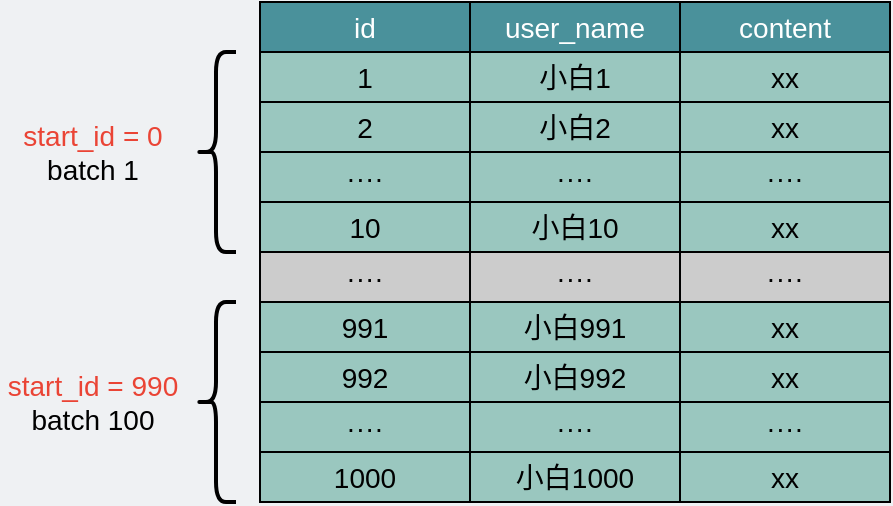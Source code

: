 <mxfile version="17.5.0" type="github">
  <diagram id="3228e29e-7158-1315-38df-8450db1d8a1d" name="Page-1">
    <mxGraphModel dx="1144" dy="-201" grid="0" gridSize="10" guides="1" tooltips="1" connect="1" arrows="1" fold="1" page="1" pageScale="1" pageWidth="500" pageHeight="300" background="#EFF1F3" math="0" shadow="0">
      <root>
        <mxCell id="0" />
        <mxCell id="1" parent="0" />
        <mxCell id="Wp8-4_sJjOrjRNukB6Yj-1" value="user_name" style="rounded=0;whiteSpace=wrap;html=1;fillColor=#4A919B;gradientColor=none;fontSize=14;fontColor=#FFFFFF;" parent="1" vertex="1">
          <mxGeometry x="246" y="925" width="105" height="25" as="geometry" />
        </mxCell>
        <mxCell id="Wp8-4_sJjOrjRNukB6Yj-2" value="content" style="rounded=0;whiteSpace=wrap;html=1;fillColor=#4A919B;gradientColor=none;fontSize=14;fontColor=#FFFFFF;" parent="1" vertex="1">
          <mxGeometry x="351" y="925" width="105" height="25" as="geometry" />
        </mxCell>
        <mxCell id="Wp8-4_sJjOrjRNukB6Yj-3" value="id" style="rounded=0;whiteSpace=wrap;html=1;fillColor=#4A919B;gradientColor=none;fontSize=14;fontColor=#FFFFFF;" parent="1" vertex="1">
          <mxGeometry x="141" y="925" width="105" height="25" as="geometry" />
        </mxCell>
        <mxCell id="Wp8-4_sJjOrjRNukB6Yj-4" value="小白1" style="rounded=0;whiteSpace=wrap;html=1;fillColor=#9AC7BF;gradientColor=none;fontSize=14;fontColor=#000000;" parent="1" vertex="1">
          <mxGeometry x="246" y="950" width="105" height="25" as="geometry" />
        </mxCell>
        <mxCell id="Wp8-4_sJjOrjRNukB6Yj-5" value="xx" style="rounded=0;whiteSpace=wrap;html=1;fillColor=#9AC7BF;gradientColor=none;fontSize=14;fontColor=#000000;" parent="1" vertex="1">
          <mxGeometry x="351" y="950" width="105" height="25" as="geometry" />
        </mxCell>
        <mxCell id="Wp8-4_sJjOrjRNukB6Yj-6" value="1" style="rounded=0;whiteSpace=wrap;html=1;fillColor=#9AC7BF;gradientColor=none;fontSize=14;fontColor=#000000;" parent="1" vertex="1">
          <mxGeometry x="141" y="950" width="105" height="25" as="geometry" />
        </mxCell>
        <mxCell id="Wp8-4_sJjOrjRNukB6Yj-7" value="小白2" style="rounded=0;whiteSpace=wrap;html=1;fillColor=#9AC7BF;gradientColor=none;fontSize=14;fontColor=#000000;" parent="1" vertex="1">
          <mxGeometry x="246" y="975" width="105" height="25" as="geometry" />
        </mxCell>
        <mxCell id="Wp8-4_sJjOrjRNukB6Yj-8" value="xx" style="rounded=0;whiteSpace=wrap;html=1;fillColor=#9AC7BF;gradientColor=none;fontSize=14;fontColor=#000000;" parent="1" vertex="1">
          <mxGeometry x="351" y="975" width="105" height="25" as="geometry" />
        </mxCell>
        <mxCell id="Wp8-4_sJjOrjRNukB6Yj-9" value="2" style="rounded=0;whiteSpace=wrap;html=1;fillColor=#9AC7BF;gradientColor=none;fontSize=14;fontColor=#000000;" parent="1" vertex="1">
          <mxGeometry x="141" y="975" width="105" height="25" as="geometry" />
        </mxCell>
        <mxCell id="Wp8-4_sJjOrjRNukB6Yj-10" value="····" style="rounded=0;whiteSpace=wrap;html=1;fillColor=#9AC7BF;gradientColor=none;fontSize=14;fontColor=#000000;" parent="1" vertex="1">
          <mxGeometry x="246" y="1000" width="105" height="25" as="geometry" />
        </mxCell>
        <mxCell id="Wp8-4_sJjOrjRNukB6Yj-11" value="····" style="rounded=0;whiteSpace=wrap;html=1;fillColor=#9AC7BF;gradientColor=none;fontSize=14;fontColor=#000000;" parent="1" vertex="1">
          <mxGeometry x="351" y="1000" width="105" height="25" as="geometry" />
        </mxCell>
        <mxCell id="Wp8-4_sJjOrjRNukB6Yj-12" value="····" style="rounded=0;whiteSpace=wrap;html=1;fillColor=#9AC7BF;gradientColor=none;fontSize=14;fontColor=#000000;" parent="1" vertex="1">
          <mxGeometry x="141" y="1000" width="105" height="25" as="geometry" />
        </mxCell>
        <mxCell id="Wp8-4_sJjOrjRNukB6Yj-13" value="小白10" style="rounded=0;whiteSpace=wrap;html=1;fillColor=#9AC7BF;gradientColor=none;fontSize=14;fontColor=#000000;" parent="1" vertex="1">
          <mxGeometry x="246" y="1025" width="105" height="25" as="geometry" />
        </mxCell>
        <mxCell id="Wp8-4_sJjOrjRNukB6Yj-14" value="xx" style="rounded=0;whiteSpace=wrap;html=1;fillColor=#9AC7BF;gradientColor=none;fontSize=14;fontColor=#000000;" parent="1" vertex="1">
          <mxGeometry x="351" y="1025" width="105" height="25" as="geometry" />
        </mxCell>
        <mxCell id="Wp8-4_sJjOrjRNukB6Yj-15" value="10" style="rounded=0;whiteSpace=wrap;html=1;fillColor=#9AC7BF;gradientColor=none;fontSize=14;fontColor=#000000;" parent="1" vertex="1">
          <mxGeometry x="141" y="1025" width="105" height="25" as="geometry" />
        </mxCell>
        <mxCell id="Wp8-4_sJjOrjRNukB6Yj-16" value="····" style="rounded=0;whiteSpace=wrap;html=1;fillColor=#CCCCCC;gradientColor=none;fontSize=14;fontColor=#000000;" parent="1" vertex="1">
          <mxGeometry x="246" y="1050" width="105" height="25" as="geometry" />
        </mxCell>
        <mxCell id="Wp8-4_sJjOrjRNukB6Yj-17" value="····" style="rounded=0;whiteSpace=wrap;html=1;fillColor=#CCCCCC;gradientColor=none;fontSize=14;fontColor=#000000;" parent="1" vertex="1">
          <mxGeometry x="351" y="1050" width="105" height="25" as="geometry" />
        </mxCell>
        <mxCell id="Wp8-4_sJjOrjRNukB6Yj-18" value="····" style="rounded=0;whiteSpace=wrap;html=1;fillColor=#CCCCCC;gradientColor=none;fontSize=14;fontColor=#000000;" parent="1" vertex="1">
          <mxGeometry x="141" y="1050" width="105" height="25" as="geometry" />
        </mxCell>
        <mxCell id="Wp8-4_sJjOrjRNukB6Yj-19" value="小白991" style="rounded=0;whiteSpace=wrap;html=1;fillColor=#9AC7BF;gradientColor=none;fontSize=14;fontColor=#000000;" parent="1" vertex="1">
          <mxGeometry x="246" y="1075" width="105" height="25" as="geometry" />
        </mxCell>
        <mxCell id="Wp8-4_sJjOrjRNukB6Yj-20" value="xx" style="rounded=0;whiteSpace=wrap;html=1;fillColor=#9AC7BF;gradientColor=none;fontSize=14;fontColor=#000000;" parent="1" vertex="1">
          <mxGeometry x="351" y="1075" width="105" height="25" as="geometry" />
        </mxCell>
        <mxCell id="Wp8-4_sJjOrjRNukB6Yj-21" value="991" style="rounded=0;whiteSpace=wrap;html=1;fillColor=#9AC7BF;gradientColor=none;fontSize=14;fontColor=#000000;" parent="1" vertex="1">
          <mxGeometry x="141" y="1075" width="105" height="25" as="geometry" />
        </mxCell>
        <mxCell id="Wp8-4_sJjOrjRNukB6Yj-22" value="小白992" style="rounded=0;whiteSpace=wrap;html=1;fillColor=#9AC7BF;gradientColor=none;fontSize=14;fontColor=#000000;" parent="1" vertex="1">
          <mxGeometry x="246" y="1100" width="105" height="25" as="geometry" />
        </mxCell>
        <mxCell id="Wp8-4_sJjOrjRNukB6Yj-23" value="xx" style="rounded=0;whiteSpace=wrap;html=1;fillColor=#9AC7BF;gradientColor=none;fontSize=14;fontColor=#000000;" parent="1" vertex="1">
          <mxGeometry x="351" y="1100" width="105" height="25" as="geometry" />
        </mxCell>
        <mxCell id="Wp8-4_sJjOrjRNukB6Yj-24" value="992" style="rounded=0;whiteSpace=wrap;html=1;fillColor=#9AC7BF;gradientColor=none;fontSize=14;fontColor=#000000;" parent="1" vertex="1">
          <mxGeometry x="141" y="1100" width="105" height="25" as="geometry" />
        </mxCell>
        <mxCell id="Wp8-4_sJjOrjRNukB6Yj-25" value="····" style="rounded=0;whiteSpace=wrap;html=1;fillColor=#9AC7BF;gradientColor=none;fontSize=14;fontColor=#000000;" parent="1" vertex="1">
          <mxGeometry x="246" y="1125" width="105" height="25" as="geometry" />
        </mxCell>
        <mxCell id="Wp8-4_sJjOrjRNukB6Yj-26" value="····" style="rounded=0;whiteSpace=wrap;html=1;fillColor=#9AC7BF;gradientColor=none;fontSize=14;fontColor=#000000;" parent="1" vertex="1">
          <mxGeometry x="351" y="1125" width="105" height="25" as="geometry" />
        </mxCell>
        <mxCell id="Wp8-4_sJjOrjRNukB6Yj-27" value="····" style="rounded=0;whiteSpace=wrap;html=1;fillColor=#9AC7BF;gradientColor=none;fontSize=14;fontColor=#000000;" parent="1" vertex="1">
          <mxGeometry x="141" y="1125" width="105" height="25" as="geometry" />
        </mxCell>
        <mxCell id="Wp8-4_sJjOrjRNukB6Yj-28" value="小白1000" style="rounded=0;whiteSpace=wrap;html=1;fillColor=#9AC7BF;gradientColor=none;fontSize=14;fontColor=#000000;" parent="1" vertex="1">
          <mxGeometry x="246" y="1150" width="105" height="25" as="geometry" />
        </mxCell>
        <mxCell id="Wp8-4_sJjOrjRNukB6Yj-29" value="xx" style="rounded=0;whiteSpace=wrap;html=1;fillColor=#9AC7BF;gradientColor=none;fontSize=14;fontColor=#000000;" parent="1" vertex="1">
          <mxGeometry x="351" y="1150" width="105" height="25" as="geometry" />
        </mxCell>
        <mxCell id="Wp8-4_sJjOrjRNukB6Yj-30" value="1000" style="rounded=0;whiteSpace=wrap;html=1;fillColor=#9AC7BF;gradientColor=none;fontSize=14;fontColor=#000000;" parent="1" vertex="1">
          <mxGeometry x="141" y="1150" width="105" height="25" as="geometry" />
        </mxCell>
        <mxCell id="Wp8-4_sJjOrjRNukB6Yj-31" value="" style="shape=curlyBracket;whiteSpace=wrap;html=1;rounded=1;fontSize=14;fontColor=#000000;fillColor=#CCCCCC;strokeWidth=2;" parent="1" vertex="1">
          <mxGeometry x="109" y="950" width="20" height="100" as="geometry" />
        </mxCell>
        <mxCell id="Wp8-4_sJjOrjRNukB6Yj-32" value="&lt;font color=&quot;#ea4435&quot;&gt;start_id = 0&lt;/font&gt;&lt;br&gt;batch 1" style="text;html=1;strokeColor=none;fillColor=none;align=center;verticalAlign=middle;whiteSpace=wrap;rounded=0;fontSize=14;fontColor=#000000;" parent="1" vertex="1">
          <mxGeometry x="16" y="985" width="83" height="30" as="geometry" />
        </mxCell>
        <mxCell id="Wp8-4_sJjOrjRNukB6Yj-33" value="" style="shape=curlyBracket;whiteSpace=wrap;html=1;rounded=1;fontSize=14;fontColor=#000000;fillColor=#CCCCCC;strokeWidth=2;" parent="1" vertex="1">
          <mxGeometry x="109" y="1075" width="20" height="100" as="geometry" />
        </mxCell>
        <mxCell id="gs7nYuJbROrhf63BGhQ_-4" value="&lt;font color=&quot;#ea4435&quot;&gt;start_id = 990&lt;/font&gt;&lt;br&gt;batch 100" style="text;html=1;strokeColor=none;fillColor=none;align=center;verticalAlign=middle;whiteSpace=wrap;rounded=0;fontSize=14;fontColor=#000000;" parent="1" vertex="1">
          <mxGeometry x="11" y="1110" width="93" height="30" as="geometry" />
        </mxCell>
      </root>
    </mxGraphModel>
  </diagram>
</mxfile>
